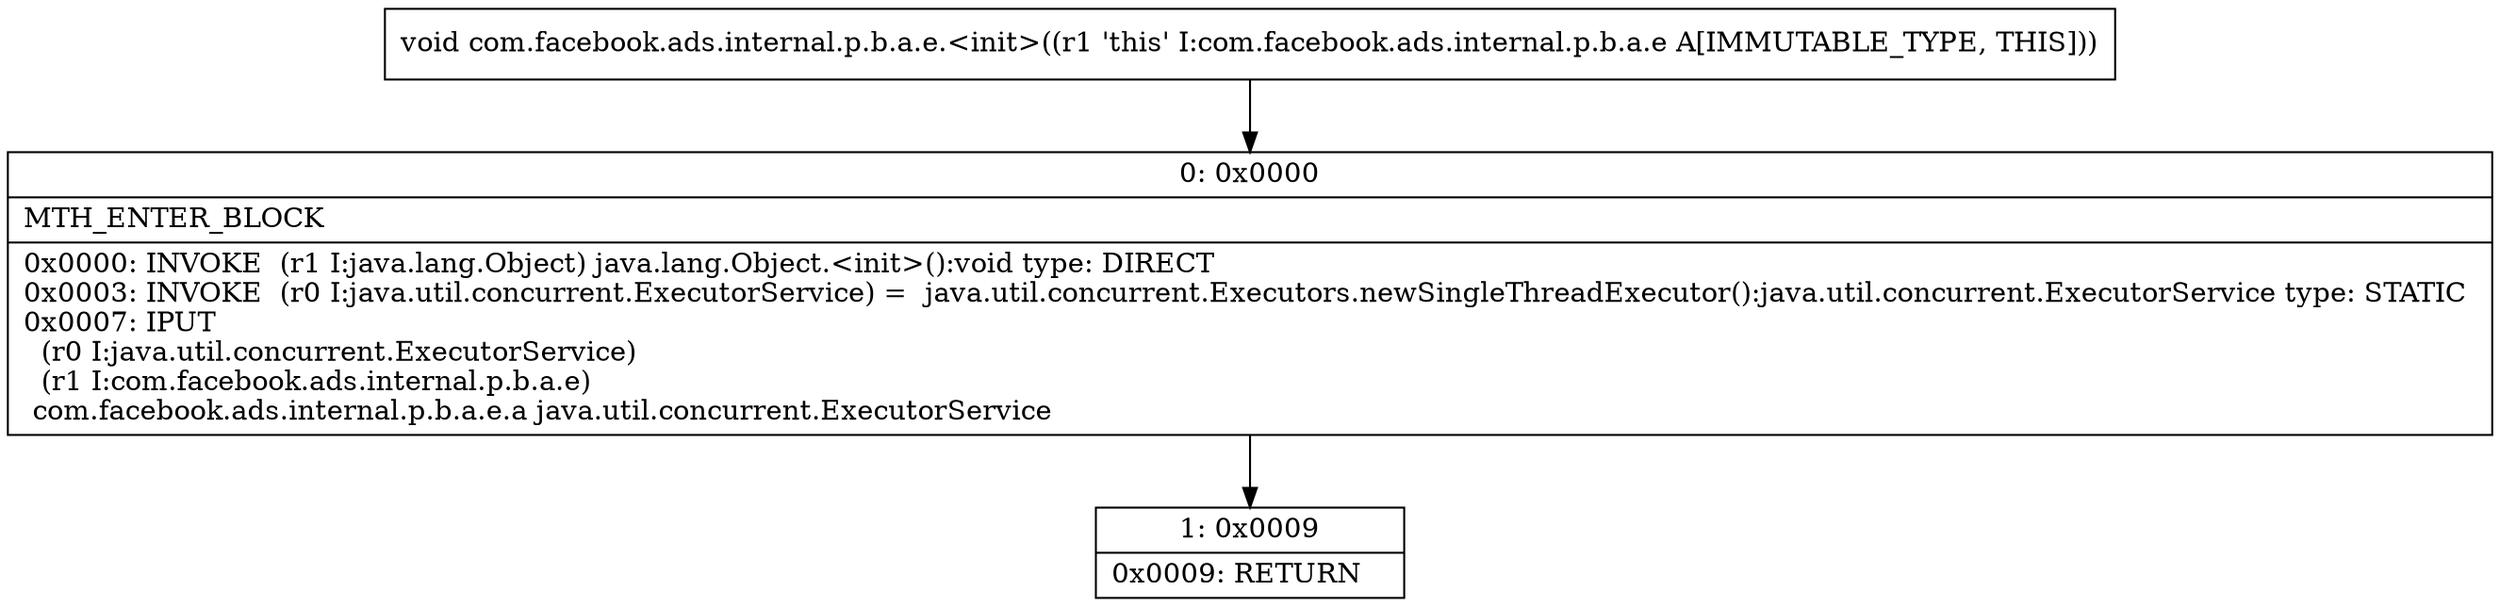 digraph "CFG forcom.facebook.ads.internal.p.b.a.e.\<init\>()V" {
Node_0 [shape=record,label="{0\:\ 0x0000|MTH_ENTER_BLOCK\l|0x0000: INVOKE  (r1 I:java.lang.Object) java.lang.Object.\<init\>():void type: DIRECT \l0x0003: INVOKE  (r0 I:java.util.concurrent.ExecutorService) =  java.util.concurrent.Executors.newSingleThreadExecutor():java.util.concurrent.ExecutorService type: STATIC \l0x0007: IPUT  \l  (r0 I:java.util.concurrent.ExecutorService)\l  (r1 I:com.facebook.ads.internal.p.b.a.e)\l com.facebook.ads.internal.p.b.a.e.a java.util.concurrent.ExecutorService \l}"];
Node_1 [shape=record,label="{1\:\ 0x0009|0x0009: RETURN   \l}"];
MethodNode[shape=record,label="{void com.facebook.ads.internal.p.b.a.e.\<init\>((r1 'this' I:com.facebook.ads.internal.p.b.a.e A[IMMUTABLE_TYPE, THIS])) }"];
MethodNode -> Node_0;
Node_0 -> Node_1;
}

